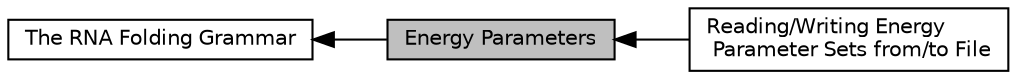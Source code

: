 digraph "Energy Parameters"
{
  bgcolor="transparent";
  edge [fontname="Helvetica",fontsize="10",labelfontname="Helvetica",labelfontsize="10"];
  node [fontname="Helvetica",fontsize="10",shape=box];
  rankdir=LR;
  Node0 [label="Energy Parameters",height=0.2,width=0.4,color="black", fillcolor="grey75", style="filled", fontcolor="black",tooltip="All relevant functions to retrieve and copy pre-calculated energy parameter sets as well as reading/w..."];
  Node2 [label="Reading/Writing Energy\l Parameter Sets from/to File",height=0.2,width=0.4,color="black",URL="$group__energy__parameters__rw.html",tooltip="Read and Write energy parameter sets from and to files or strings."];
  Node1 [label="The RNA Folding Grammar",height=0.2,width=0.4,color="black",URL="$group__grammar.html",tooltip="The RNA folding grammar as implemented in RNAlib."];
  Node1->Node0 [shape=plaintext, dir="back", style="solid"];
  Node0->Node2 [shape=plaintext, dir="back", style="solid"];
}
